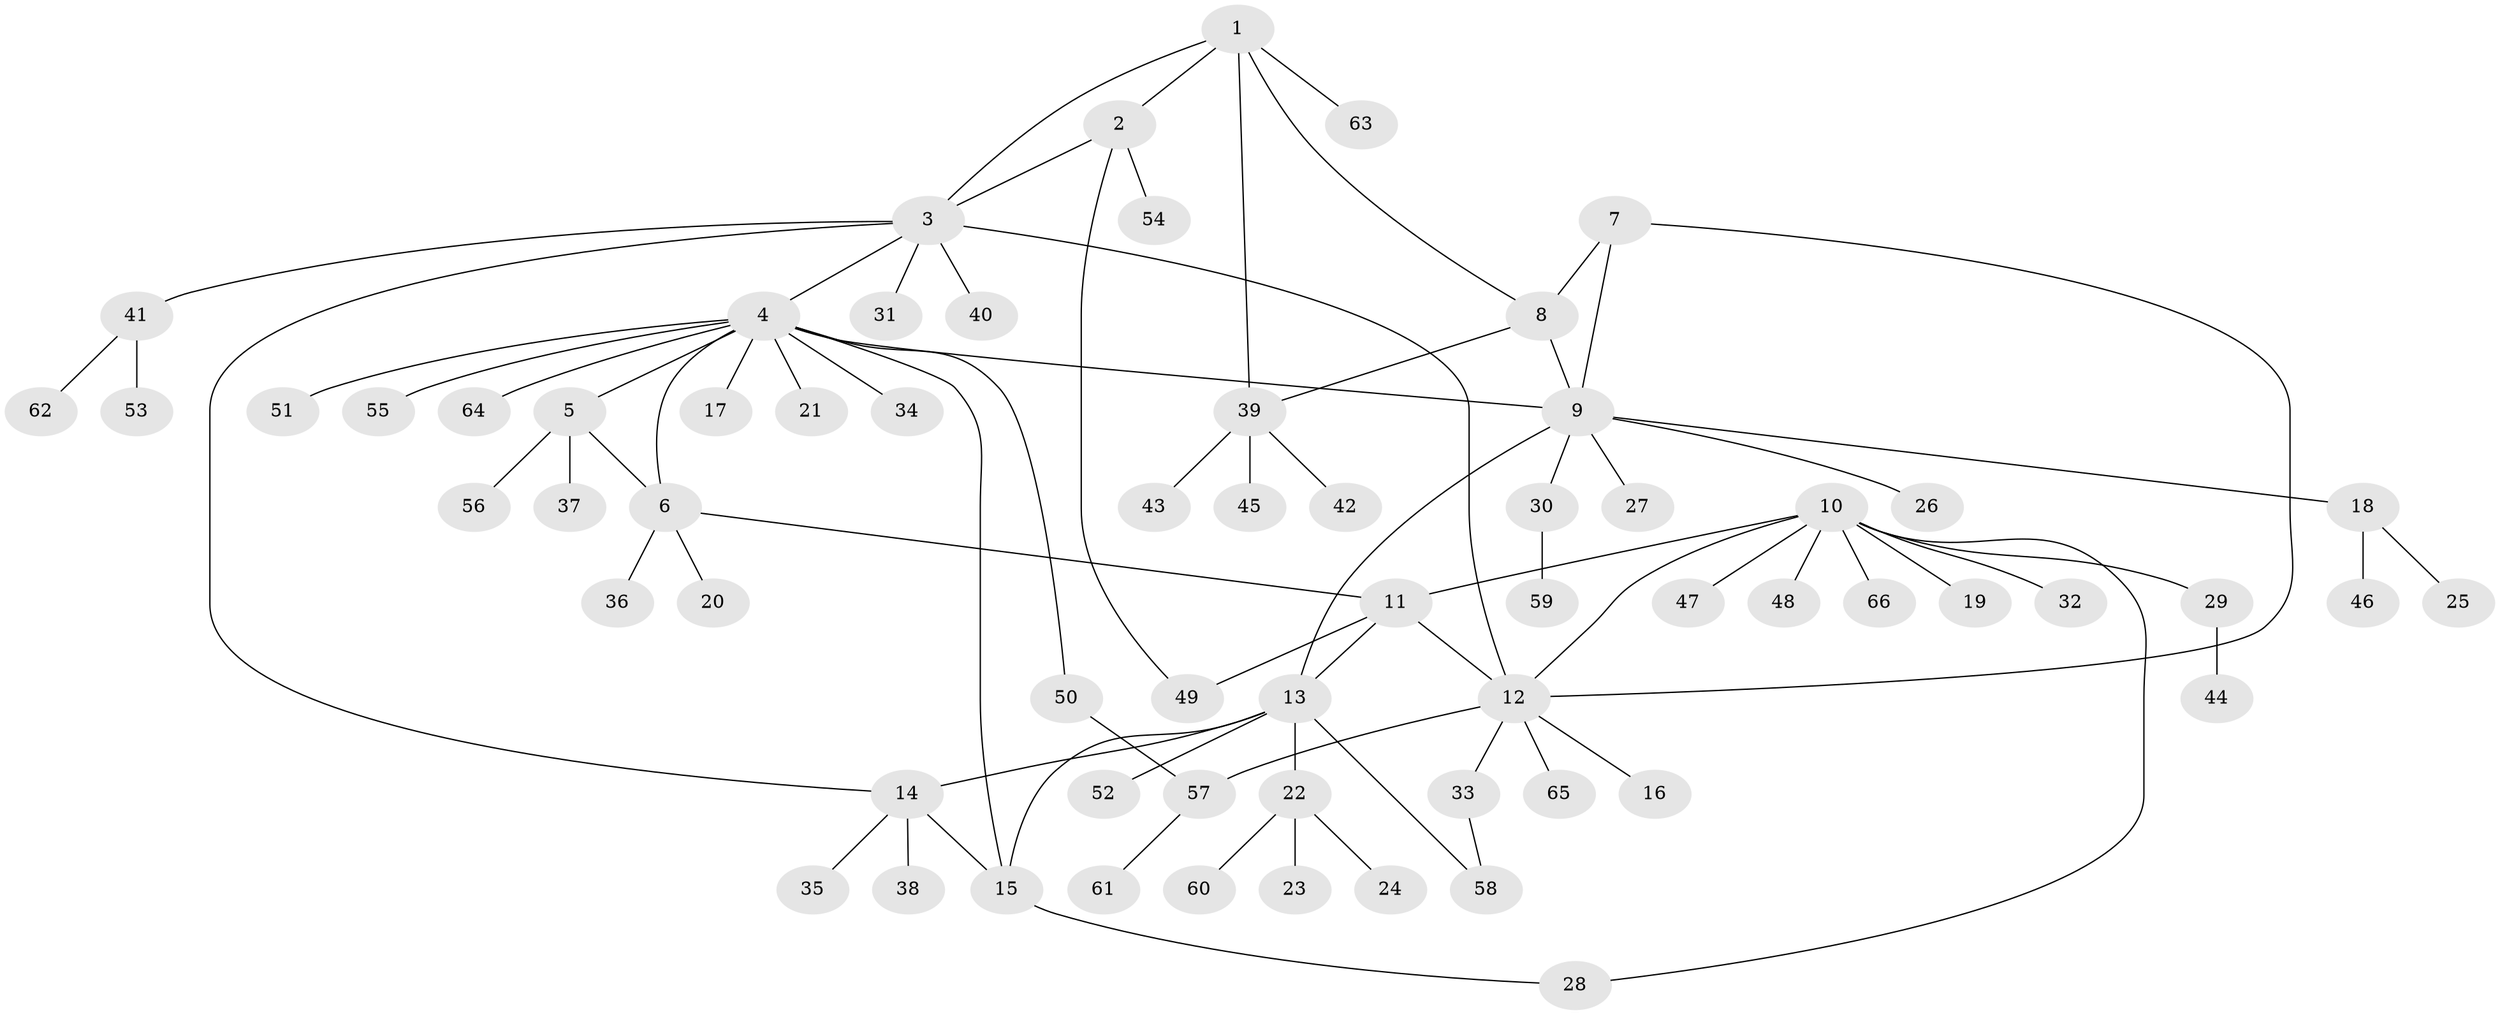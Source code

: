 // Generated by graph-tools (version 1.1) at 2025/11/02/27/25 16:11:35]
// undirected, 66 vertices, 81 edges
graph export_dot {
graph [start="1"]
  node [color=gray90,style=filled];
  1;
  2;
  3;
  4;
  5;
  6;
  7;
  8;
  9;
  10;
  11;
  12;
  13;
  14;
  15;
  16;
  17;
  18;
  19;
  20;
  21;
  22;
  23;
  24;
  25;
  26;
  27;
  28;
  29;
  30;
  31;
  32;
  33;
  34;
  35;
  36;
  37;
  38;
  39;
  40;
  41;
  42;
  43;
  44;
  45;
  46;
  47;
  48;
  49;
  50;
  51;
  52;
  53;
  54;
  55;
  56;
  57;
  58;
  59;
  60;
  61;
  62;
  63;
  64;
  65;
  66;
  1 -- 2;
  1 -- 3;
  1 -- 8;
  1 -- 39;
  1 -- 63;
  2 -- 3;
  2 -- 49;
  2 -- 54;
  3 -- 4;
  3 -- 12;
  3 -- 14;
  3 -- 31;
  3 -- 40;
  3 -- 41;
  4 -- 5;
  4 -- 6;
  4 -- 9;
  4 -- 15;
  4 -- 17;
  4 -- 21;
  4 -- 34;
  4 -- 50;
  4 -- 51;
  4 -- 55;
  4 -- 64;
  5 -- 6;
  5 -- 37;
  5 -- 56;
  6 -- 11;
  6 -- 20;
  6 -- 36;
  7 -- 8;
  7 -- 9;
  7 -- 12;
  8 -- 9;
  8 -- 39;
  9 -- 13;
  9 -- 18;
  9 -- 26;
  9 -- 27;
  9 -- 30;
  10 -- 11;
  10 -- 12;
  10 -- 19;
  10 -- 28;
  10 -- 29;
  10 -- 32;
  10 -- 47;
  10 -- 48;
  10 -- 66;
  11 -- 12;
  11 -- 13;
  11 -- 49;
  12 -- 16;
  12 -- 33;
  12 -- 57;
  12 -- 65;
  13 -- 14;
  13 -- 15;
  13 -- 22;
  13 -- 52;
  13 -- 58;
  14 -- 15;
  14 -- 35;
  14 -- 38;
  15 -- 28;
  18 -- 25;
  18 -- 46;
  22 -- 23;
  22 -- 24;
  22 -- 60;
  29 -- 44;
  30 -- 59;
  33 -- 58;
  39 -- 42;
  39 -- 43;
  39 -- 45;
  41 -- 53;
  41 -- 62;
  50 -- 57;
  57 -- 61;
}
